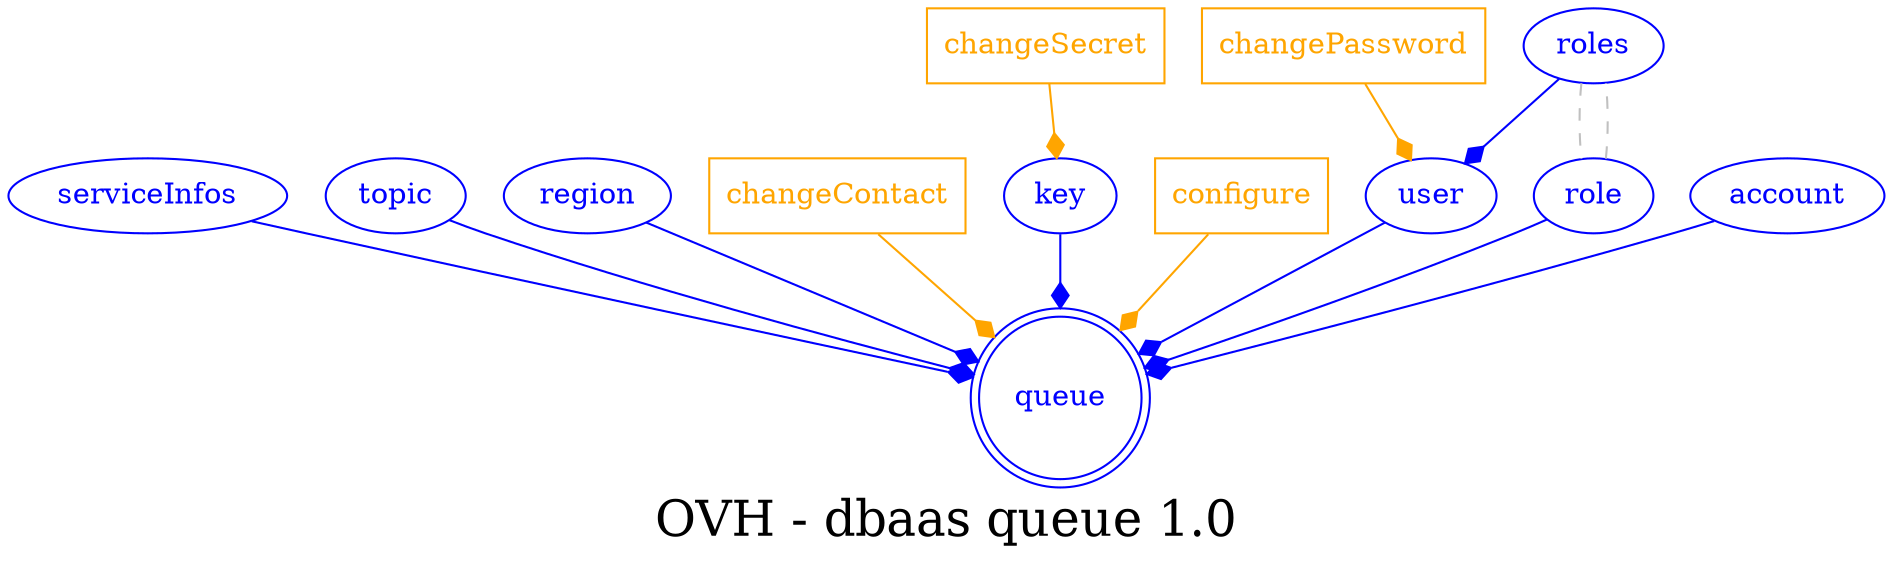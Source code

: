 digraph LexiconGraph {
graph[label="OVH - dbaas queue 1.0", fontsize=24]
splines=true
"queue" [color=blue, fontcolor=blue, shape=doublecircle]
"serviceInfos" -> "queue" [color=blue, fontcolor=blue, arrowhead=diamond, arrowtail=none]
"serviceInfos" [color=blue, fontcolor=blue, shape=ellipse]
"topic" -> "queue" [color=blue, fontcolor=blue, arrowhead=diamond, arrowtail=none]
"topic" [color=blue, fontcolor=blue, shape=ellipse]
"region" -> "queue" [color=blue, fontcolor=blue, arrowhead=diamond, arrowtail=none]
"region" [color=blue, fontcolor=blue, shape=ellipse]
"changeContact" [color=orange, fontcolor=orange, shape=box]
"changeContact" -> "queue" [color=orange, fontcolor=orange, arrowhead=diamond, arrowtail=none]
"key" -> "queue" [color=blue, fontcolor=blue, arrowhead=diamond, arrowtail=none]
"key" [color=blue, fontcolor=blue, shape=ellipse]
"changeSecret" [color=orange, fontcolor=orange, shape=box]
"changeSecret" -> "key" [color=orange, fontcolor=orange, arrowhead=diamond, arrowtail=none]
"configure" [color=orange, fontcolor=orange, shape=box]
"configure" -> "queue" [color=orange, fontcolor=orange, arrowhead=diamond, arrowtail=none]
"user" -> "queue" [color=blue, fontcolor=blue, arrowhead=diamond, arrowtail=none]
"user" [color=blue, fontcolor=blue, shape=ellipse]
"roles" -> "user" [color=blue, fontcolor=blue, arrowhead=diamond, arrowtail=none]
"roles" [color=blue, fontcolor=blue, shape=ellipse]
"role" -> "roles" [color=grey, fontcolor=grey, arrowhead=none, arrowtail=none, style=dashed]
"changePassword" [color=orange, fontcolor=orange, shape=box]
"changePassword" -> "user" [color=orange, fontcolor=orange, arrowhead=diamond, arrowtail=none]
"account" -> "queue" [color=blue, fontcolor=blue, arrowhead=diamond, arrowtail=none]
"account" [color=blue, fontcolor=blue, shape=ellipse]
"role" -> "queue" [color=blue, fontcolor=blue, arrowhead=diamond, arrowtail=none]
"role" [color=blue, fontcolor=blue, shape=ellipse]
"roles" -> "role" [color=grey, fontcolor=grey, arrowhead=none, arrowtail=none, style=dashed]
}
